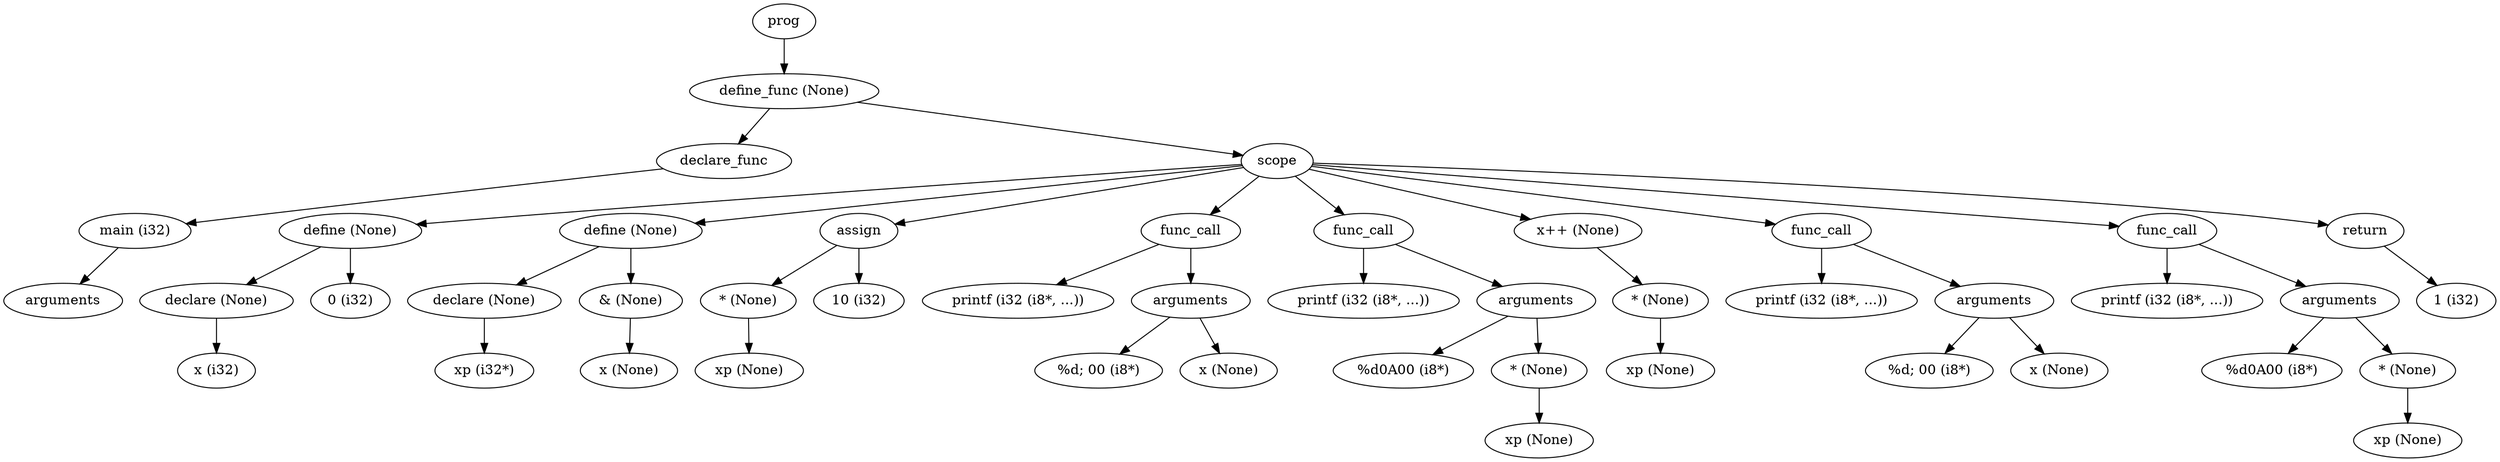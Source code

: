 digraph AST {
	node0[label="prog"]
	node1[label="define_func (None)"]
	node0->node1
	node2[label="declare_func"]
	node1->node2
	node3[label="main (i32)"]
	node2->node3
	node4[label="arguments"]
	node3->node4
	node5[label="scope"]
	node1->node5
	node6[label="define (None)"]
	node5->node6
	node7[label="declare (None)"]
	node6->node7
	node8[label="x (i32)"]
	node7->node8
	node9[label="0 (i32)"]
	node6->node9
	node10[label="define (None)"]
	node5->node10
	node11[label="declare (None)"]
	node10->node11
	node12[label="xp (i32*)"]
	node11->node12
	node13[label="& (None)"]
	node10->node13
	node14[label="x (None)"]
	node13->node14
	node15[label="assign"]
	node5->node15
	node16[label="* (None)"]
	node15->node16
	node17[label="xp (None)"]
	node16->node17
	node18[label="10 (i32)"]
	node15->node18
	node19[label="func_call"]
	node5->node19
	node20[label="printf (i32 (i8*, ...))"]
	node19->node20
	node21[label="arguments"]
	node19->node21
	node22[label="%d; \00 (i8*)"]
	node21->node22
	node23[label="x (None)"]
	node21->node23
	node24[label="func_call"]
	node5->node24
	node25[label="printf (i32 (i8*, ...))"]
	node24->node25
	node26[label="arguments"]
	node24->node26
	node27[label="%d\0A\00 (i8*)"]
	node26->node27
	node28[label="* (None)"]
	node26->node28
	node29[label="xp (None)"]
	node28->node29
	node30[label="x++ (None)"]
	node5->node30
	node31[label="* (None)"]
	node30->node31
	node32[label="xp (None)"]
	node31->node32
	node33[label="func_call"]
	node5->node33
	node34[label="printf (i32 (i8*, ...))"]
	node33->node34
	node35[label="arguments"]
	node33->node35
	node36[label="%d; \00 (i8*)"]
	node35->node36
	node37[label="x (None)"]
	node35->node37
	node38[label="func_call"]
	node5->node38
	node39[label="printf (i32 (i8*, ...))"]
	node38->node39
	node40[label="arguments"]
	node38->node40
	node41[label="%d\0A\00 (i8*)"]
	node40->node41
	node42[label="* (None)"]
	node40->node42
	node43[label="xp (None)"]
	node42->node43
	node44[label="return"]
	node5->node44
	node45[label="1 (i32)"]
	node44->node45
}